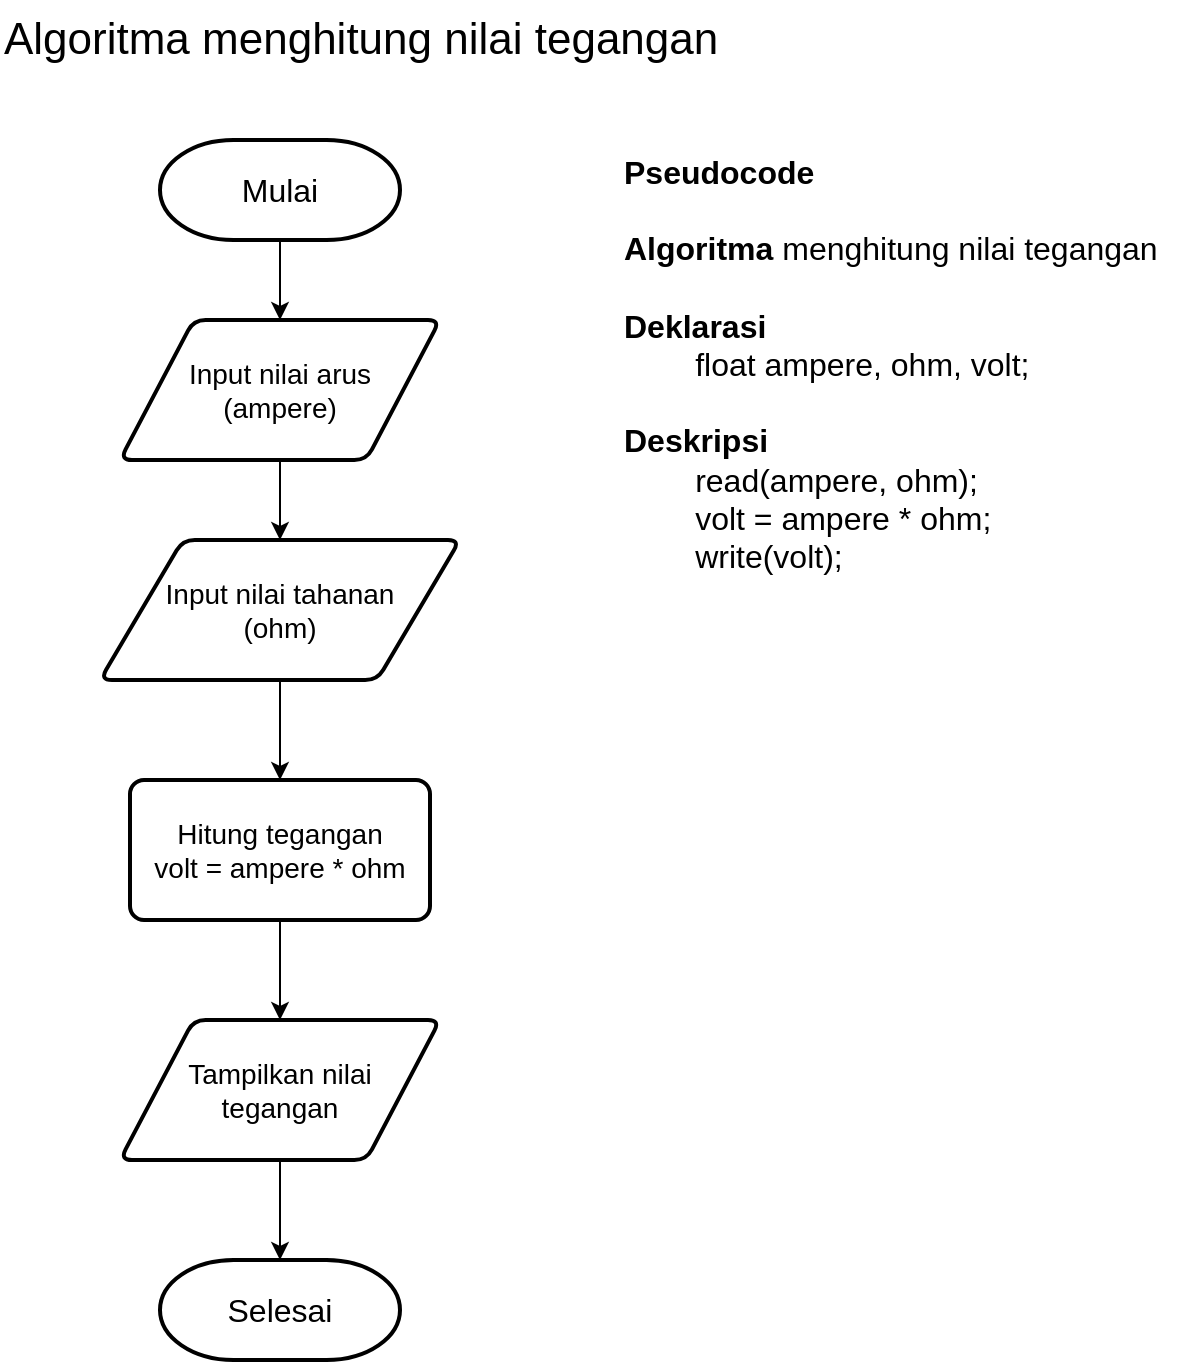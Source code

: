 <mxfile version="24.7.7">
  <diagram name="Page-1" id="tB5CQHO0TRVabGKXUqhu">
    <mxGraphModel dx="1050" dy="581" grid="1" gridSize="10" guides="1" tooltips="1" connect="1" arrows="1" fold="1" page="1" pageScale="1" pageWidth="850" pageHeight="1100" math="0" shadow="0">
      <root>
        <mxCell id="0" />
        <mxCell id="1" parent="0" />
        <mxCell id="gBuZF0G5z6pku1You0ux-3" value="" style="edgeStyle=orthogonalEdgeStyle;rounded=0;orthogonalLoop=1;jettySize=auto;html=1;" parent="1" source="gBuZF0G5z6pku1You0ux-1" target="gBuZF0G5z6pku1You0ux-2" edge="1">
          <mxGeometry relative="1" as="geometry" />
        </mxCell>
        <mxCell id="gBuZF0G5z6pku1You0ux-1" value="&lt;font style=&quot;font-size: 16px;&quot;&gt;Mulai&lt;/font&gt;" style="strokeWidth=2;html=1;shape=mxgraph.flowchart.terminator;whiteSpace=wrap;" parent="1" vertex="1">
          <mxGeometry x="90" y="80" width="120" height="50" as="geometry" />
        </mxCell>
        <mxCell id="gBuZF0G5z6pku1You0ux-5" value="" style="edgeStyle=orthogonalEdgeStyle;rounded=0;orthogonalLoop=1;jettySize=auto;html=1;" parent="1" source="gBuZF0G5z6pku1You0ux-2" target="gBuZF0G5z6pku1You0ux-4" edge="1">
          <mxGeometry relative="1" as="geometry" />
        </mxCell>
        <mxCell id="gBuZF0G5z6pku1You0ux-2" value="&lt;font style=&quot;font-size: 14px;&quot;&gt;Input nilai arus&lt;/font&gt;&lt;div style=&quot;font-size: 14px;&quot;&gt;&lt;font style=&quot;font-size: 14px;&quot;&gt;(ampere)&lt;/font&gt;&lt;/div&gt;" style="shape=parallelogram;html=1;strokeWidth=2;perimeter=parallelogramPerimeter;whiteSpace=wrap;rounded=1;arcSize=12;size=0.23;" parent="1" vertex="1">
          <mxGeometry x="70" y="170" width="160" height="70" as="geometry" />
        </mxCell>
        <mxCell id="gBuZF0G5z6pku1You0ux-7" value="" style="edgeStyle=orthogonalEdgeStyle;rounded=0;orthogonalLoop=1;jettySize=auto;html=1;" parent="1" source="gBuZF0G5z6pku1You0ux-4" target="gBuZF0G5z6pku1You0ux-6" edge="1">
          <mxGeometry relative="1" as="geometry" />
        </mxCell>
        <mxCell id="gBuZF0G5z6pku1You0ux-4" value="&lt;font style=&quot;font-size: 14px;&quot;&gt;Input nilai tahanan&lt;/font&gt;&lt;div style=&quot;font-size: 14px;&quot;&gt;&lt;font style=&quot;font-size: 14px;&quot;&gt;(ohm)&lt;/font&gt;&lt;/div&gt;" style="shape=parallelogram;html=1;strokeWidth=2;perimeter=parallelogramPerimeter;whiteSpace=wrap;rounded=1;arcSize=12;size=0.23;" parent="1" vertex="1">
          <mxGeometry x="60" y="280" width="180" height="70" as="geometry" />
        </mxCell>
        <mxCell id="gBuZF0G5z6pku1You0ux-9" value="" style="edgeStyle=orthogonalEdgeStyle;rounded=0;orthogonalLoop=1;jettySize=auto;html=1;" parent="1" source="gBuZF0G5z6pku1You0ux-6" target="gBuZF0G5z6pku1You0ux-8" edge="1">
          <mxGeometry relative="1" as="geometry" />
        </mxCell>
        <mxCell id="gBuZF0G5z6pku1You0ux-6" value="&lt;font style=&quot;font-size: 14px;&quot;&gt;Hitung tegangan&lt;/font&gt;&lt;div style=&quot;font-size: 14px;&quot;&gt;&lt;font style=&quot;font-size: 14px;&quot;&gt;volt = ampere * ohm&lt;/font&gt;&lt;/div&gt;" style="rounded=1;whiteSpace=wrap;html=1;absoluteArcSize=1;arcSize=14;strokeWidth=2;" parent="1" vertex="1">
          <mxGeometry x="75" y="400" width="150" height="70" as="geometry" />
        </mxCell>
        <mxCell id="gBuZF0G5z6pku1You0ux-11" value="" style="edgeStyle=orthogonalEdgeStyle;rounded=0;orthogonalLoop=1;jettySize=auto;html=1;" parent="1" source="gBuZF0G5z6pku1You0ux-8" target="gBuZF0G5z6pku1You0ux-10" edge="1">
          <mxGeometry relative="1" as="geometry" />
        </mxCell>
        <mxCell id="gBuZF0G5z6pku1You0ux-8" value="&lt;span style=&quot;font-size: 14px;&quot;&gt;Tampilkan nilai&lt;/span&gt;&lt;div&gt;&lt;span style=&quot;font-size: 14px;&quot;&gt;tegangan&lt;/span&gt;&lt;/div&gt;" style="shape=parallelogram;html=1;strokeWidth=2;perimeter=parallelogramPerimeter;whiteSpace=wrap;rounded=1;arcSize=12;size=0.23;" parent="1" vertex="1">
          <mxGeometry x="70" y="520" width="160" height="70" as="geometry" />
        </mxCell>
        <mxCell id="gBuZF0G5z6pku1You0ux-10" value="&lt;span style=&quot;font-size: 16px;&quot;&gt;Selesai&lt;/span&gt;" style="strokeWidth=2;html=1;shape=mxgraph.flowchart.terminator;whiteSpace=wrap;" parent="1" vertex="1">
          <mxGeometry x="90" y="640" width="120" height="50" as="geometry" />
        </mxCell>
        <mxCell id="ln7pJaZYQG9SrKI5YlB6-1" value="&lt;font style=&quot;font-size: 22px;&quot;&gt;Algoritma menghitung nilai tegangan&lt;/font&gt;" style="text;html=1;align=left;verticalAlign=middle;resizable=0;points=[];autosize=1;strokeColor=none;fillColor=none;" vertex="1" parent="1">
          <mxGeometry x="10" y="10" width="380" height="40" as="geometry" />
        </mxCell>
        <mxCell id="ln7pJaZYQG9SrKI5YlB6-2" value="&lt;font style=&quot;font-size: 16px;&quot;&gt;&lt;b&gt;Pseudocode&lt;/b&gt;&lt;/font&gt;&lt;div style=&quot;font-size: 16px;&quot;&gt;&lt;font style=&quot;font-size: 16px;&quot;&gt;&lt;br&gt;&lt;/font&gt;&lt;/div&gt;&lt;div style=&quot;font-size: 16px;&quot;&gt;&lt;font style=&quot;font-size: 16px;&quot;&gt;&lt;b&gt;Algoritma&lt;/b&gt; menghitung nilai tegangan&lt;/font&gt;&lt;/div&gt;&lt;div style=&quot;font-size: 16px;&quot;&gt;&lt;font style=&quot;font-size: 16px;&quot;&gt;&lt;br&gt;&lt;/font&gt;&lt;/div&gt;&lt;div style=&quot;font-size: 16px;&quot;&gt;&lt;font style=&quot;font-size: 16px;&quot;&gt;&lt;b&gt;Deklarasi&lt;/b&gt;&lt;/font&gt;&lt;/div&gt;&lt;div style=&quot;font-size: 16px;&quot;&gt;&lt;font style=&quot;font-size: 16px;&quot;&gt;&lt;span style=&quot;white-space: pre;&quot;&gt;&#x9;&lt;/span&gt;float ampere, ohm, volt;&lt;br&gt;&lt;/font&gt;&lt;/div&gt;&lt;div style=&quot;font-size: 16px;&quot;&gt;&lt;font style=&quot;font-size: 16px;&quot;&gt;&lt;br&gt;&lt;/font&gt;&lt;/div&gt;&lt;div style=&quot;font-size: 16px;&quot;&gt;&lt;font style=&quot;font-size: 16px;&quot;&gt;&lt;b&gt;Deskripsi&lt;/b&gt;&lt;/font&gt;&lt;/div&gt;&lt;div style=&quot;font-size: 16px;&quot;&gt;&lt;font style=&quot;font-size: 16px;&quot;&gt;&lt;span style=&quot;white-space: pre;&quot;&gt;&#x9;&lt;/span&gt;read(ampere, ohm);&lt;br&gt;&lt;/font&gt;&lt;/div&gt;&lt;div style=&quot;font-size: 16px;&quot;&gt;&lt;font style=&quot;font-size: 16px;&quot;&gt;&lt;span style=&quot;white-space: pre;&quot;&gt;&#x9;&lt;/span&gt;volt = ampere * ohm;&lt;br&gt;&lt;/font&gt;&lt;/div&gt;&lt;div style=&quot;font-size: 16px;&quot;&gt;&lt;font style=&quot;font-size: 16px;&quot;&gt;&lt;span style=&quot;white-space: pre;&quot;&gt;&#x9;&lt;/span&gt;write(volt);&lt;/font&gt;&lt;br&gt;&lt;/div&gt;" style="text;html=1;align=left;verticalAlign=top;resizable=0;points=[];autosize=1;strokeColor=none;fillColor=none;" vertex="1" parent="1">
          <mxGeometry x="320" y="80" width="290" height="220" as="geometry" />
        </mxCell>
      </root>
    </mxGraphModel>
  </diagram>
</mxfile>
